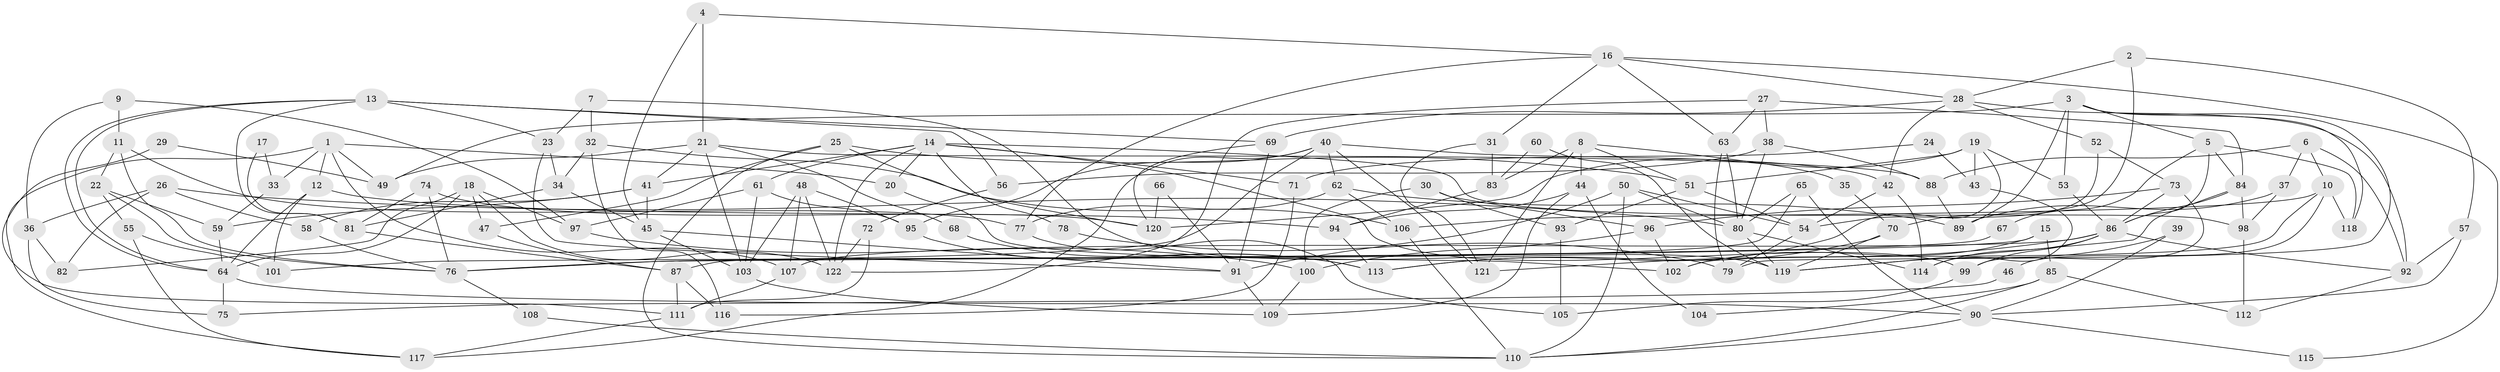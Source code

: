 // Generated by graph-tools (version 1.1) at 2025/15/03/09/25 04:15:20]
// undirected, 122 vertices, 244 edges
graph export_dot {
graph [start="1"]
  node [color=gray90,style=filled];
  1;
  2;
  3;
  4;
  5;
  6;
  7;
  8;
  9;
  10;
  11;
  12;
  13;
  14;
  15;
  16;
  17;
  18;
  19;
  20;
  21;
  22;
  23;
  24;
  25;
  26;
  27;
  28;
  29;
  30;
  31;
  32;
  33;
  34;
  35;
  36;
  37;
  38;
  39;
  40;
  41;
  42;
  43;
  44;
  45;
  46;
  47;
  48;
  49;
  50;
  51;
  52;
  53;
  54;
  55;
  56;
  57;
  58;
  59;
  60;
  61;
  62;
  63;
  64;
  65;
  66;
  67;
  68;
  69;
  70;
  71;
  72;
  73;
  74;
  75;
  76;
  77;
  78;
  79;
  80;
  81;
  82;
  83;
  84;
  85;
  86;
  87;
  88;
  89;
  90;
  91;
  92;
  93;
  94;
  95;
  96;
  97;
  98;
  99;
  100;
  101;
  102;
  103;
  104;
  105;
  106;
  107;
  108;
  109;
  110;
  111;
  112;
  113;
  114;
  115;
  116;
  117;
  118;
  119;
  120;
  121;
  122;
  1 -- 20;
  1 -- 49;
  1 -- 12;
  1 -- 33;
  1 -- 107;
  1 -- 117;
  2 -- 57;
  2 -- 28;
  2 -- 70;
  3 -- 5;
  3 -- 118;
  3 -- 49;
  3 -- 53;
  3 -- 79;
  3 -- 89;
  4 -- 45;
  4 -- 16;
  4 -- 21;
  5 -- 84;
  5 -- 86;
  5 -- 67;
  5 -- 118;
  6 -- 37;
  6 -- 88;
  6 -- 10;
  6 -- 92;
  7 -- 23;
  7 -- 119;
  7 -- 32;
  8 -- 51;
  8 -- 121;
  8 -- 35;
  8 -- 44;
  8 -- 83;
  9 -- 36;
  9 -- 97;
  9 -- 11;
  10 -- 106;
  10 -- 46;
  10 -- 102;
  10 -- 118;
  11 -- 76;
  11 -- 22;
  11 -- 77;
  12 -- 64;
  12 -- 94;
  12 -- 101;
  13 -- 64;
  13 -- 64;
  13 -- 69;
  13 -- 23;
  13 -- 56;
  13 -- 81;
  14 -- 122;
  14 -- 99;
  14 -- 20;
  14 -- 41;
  14 -- 61;
  14 -- 71;
  14 -- 78;
  14 -- 98;
  15 -- 85;
  15 -- 102;
  15 -- 76;
  16 -- 77;
  16 -- 28;
  16 -- 31;
  16 -- 63;
  16 -- 115;
  17 -- 33;
  17 -- 81;
  18 -- 122;
  18 -- 47;
  18 -- 64;
  18 -- 82;
  18 -- 97;
  19 -- 120;
  19 -- 53;
  19 -- 43;
  19 -- 51;
  19 -- 113;
  20 -- 102;
  21 -- 41;
  21 -- 49;
  21 -- 68;
  21 -- 88;
  21 -- 103;
  22 -- 59;
  22 -- 55;
  22 -- 76;
  23 -- 91;
  23 -- 34;
  24 -- 43;
  24 -- 71;
  25 -- 110;
  25 -- 51;
  25 -- 47;
  25 -- 120;
  26 -- 58;
  26 -- 80;
  26 -- 36;
  26 -- 82;
  27 -- 122;
  27 -- 63;
  27 -- 38;
  27 -- 84;
  28 -- 52;
  28 -- 42;
  28 -- 69;
  28 -- 92;
  29 -- 49;
  29 -- 111;
  30 -- 100;
  30 -- 96;
  30 -- 93;
  31 -- 83;
  31 -- 121;
  32 -- 34;
  32 -- 106;
  32 -- 116;
  33 -- 59;
  34 -- 81;
  34 -- 45;
  35 -- 70;
  36 -- 82;
  36 -- 75;
  37 -- 89;
  37 -- 98;
  38 -- 80;
  38 -- 56;
  38 -- 88;
  39 -- 90;
  39 -- 119;
  40 -- 121;
  40 -- 76;
  40 -- 42;
  40 -- 62;
  40 -- 95;
  40 -- 117;
  41 -- 45;
  41 -- 58;
  41 -- 59;
  42 -- 54;
  42 -- 114;
  43 -- 114;
  44 -- 94;
  44 -- 104;
  44 -- 109;
  45 -- 103;
  45 -- 91;
  46 -- 75;
  47 -- 87;
  48 -- 103;
  48 -- 107;
  48 -- 95;
  48 -- 122;
  50 -- 80;
  50 -- 91;
  50 -- 54;
  50 -- 110;
  51 -- 54;
  51 -- 93;
  52 -- 73;
  52 -- 54;
  53 -- 86;
  54 -- 79;
  55 -- 117;
  55 -- 101;
  56 -- 72;
  57 -- 90;
  57 -- 92;
  58 -- 76;
  59 -- 64;
  60 -- 83;
  60 -- 119;
  61 -- 95;
  61 -- 97;
  61 -- 103;
  62 -- 89;
  62 -- 77;
  62 -- 106;
  63 -- 80;
  63 -- 79;
  64 -- 75;
  64 -- 90;
  65 -- 90;
  65 -- 87;
  65 -- 80;
  66 -- 120;
  66 -- 91;
  67 -- 101;
  68 -- 113;
  69 -- 91;
  69 -- 120;
  70 -- 113;
  70 -- 119;
  71 -- 116;
  72 -- 111;
  72 -- 122;
  73 -- 99;
  73 -- 86;
  73 -- 96;
  74 -- 76;
  74 -- 120;
  74 -- 81;
  76 -- 108;
  77 -- 105;
  78 -- 79;
  80 -- 119;
  80 -- 114;
  81 -- 87;
  83 -- 94;
  84 -- 86;
  84 -- 98;
  84 -- 119;
  85 -- 112;
  85 -- 110;
  85 -- 104;
  86 -- 92;
  86 -- 114;
  86 -- 99;
  86 -- 107;
  86 -- 121;
  87 -- 111;
  87 -- 116;
  88 -- 89;
  90 -- 110;
  90 -- 115;
  91 -- 109;
  92 -- 112;
  93 -- 105;
  94 -- 113;
  95 -- 113;
  96 -- 100;
  96 -- 102;
  97 -- 100;
  98 -- 112;
  99 -- 105;
  100 -- 109;
  103 -- 109;
  106 -- 110;
  107 -- 111;
  108 -- 110;
  111 -- 117;
}

